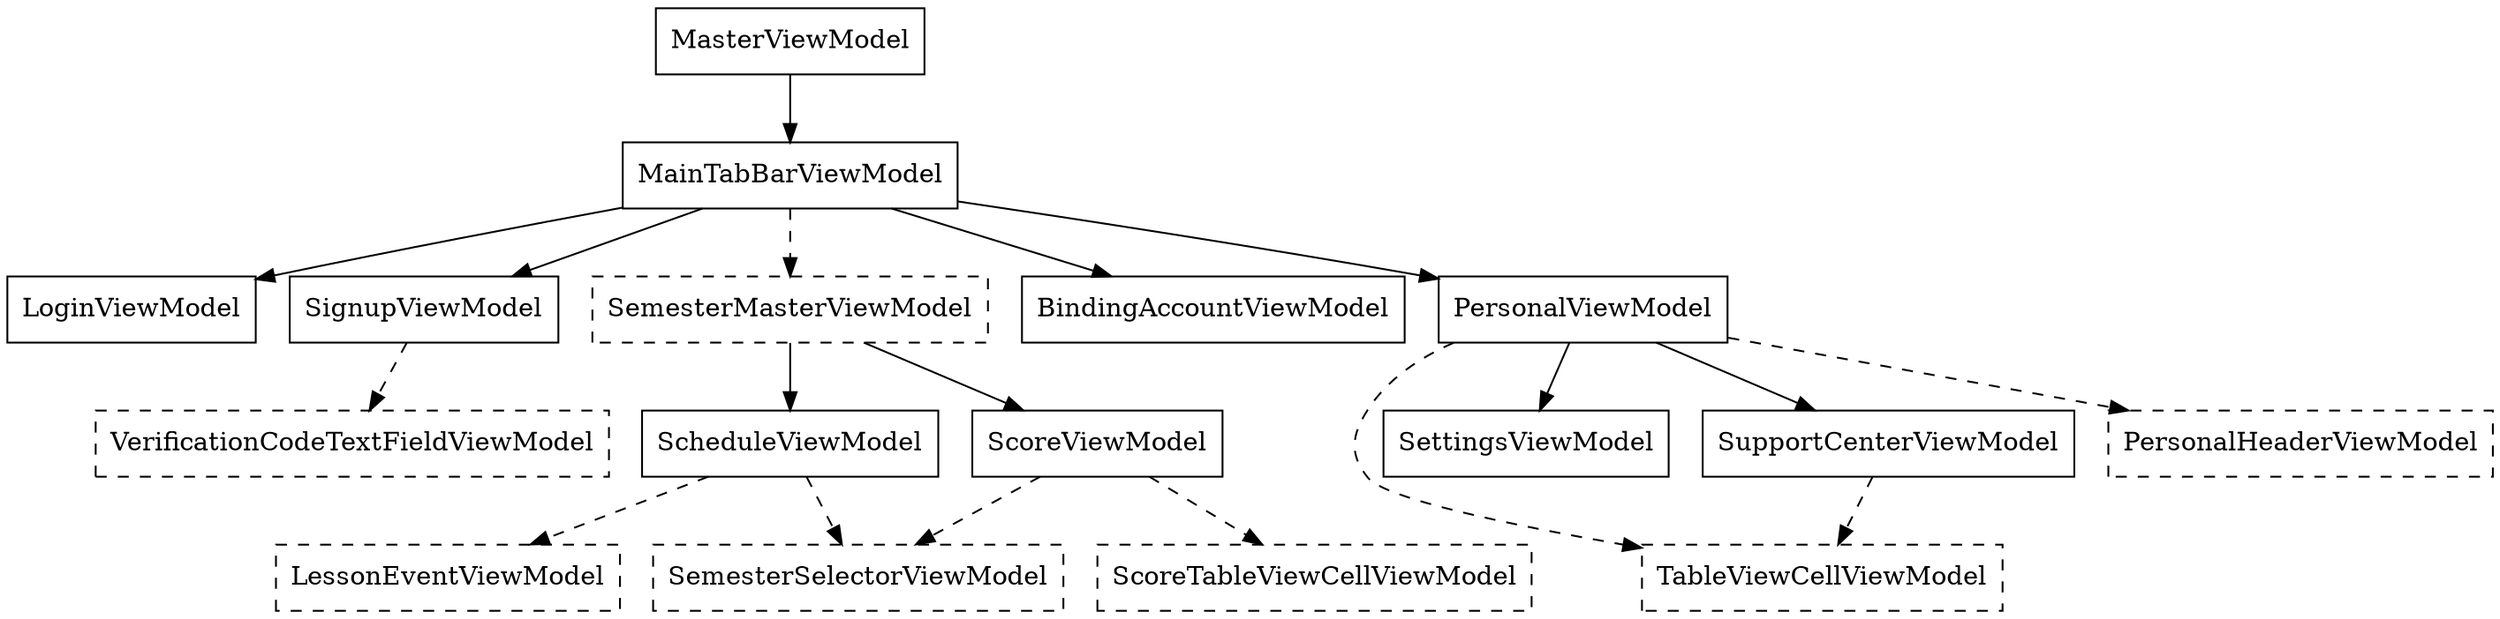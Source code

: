 digraph ViewModel{
	node[shape = record];

	MasterViewModel->MainTabBarViewModel;

	MainTabBarViewModel->LoginViewModel;
	MainTabBarViewModel->SignupViewModel;
	SignupViewModel->VerificationCodeTextFieldViewModel[style = dashed];
	VerificationCodeTextFieldViewModel[style = dashed];
	MainTabBarViewModel->SemesterMasterViewModel[style = dashed];
	MainTabBarViewModel->BindingAccountViewModel;
	MainTabBarViewModel->PersonalViewModel;

	SemesterMasterViewModel[style = dashed];
	SemesterMasterViewModel->ScheduleViewModel;
	SemesterMasterViewModel->ScoreViewModel;

	ScheduleViewModel->LessonEventViewModel[style = dashed];
	ScheduleViewModel->SemesterSelectorViewModel[style = dashed];
	LessonEventViewModel[style = dashed];

	ScoreViewModel->ScoreTableViewCellViewModel[style = dashed];
	ScoreViewModel->SemesterSelectorViewModel[style = dashed];
	ScoreTableViewCellViewModel[style = dashed];

	SemesterSelectorViewModel[style = dashed];

	TableViewCellViewModel[style = dashed];

	PersonalViewModel->SettingsViewModel;
	PersonalViewModel->SupportCenterViewModel;
	PersonalViewModel->PersonalHeaderViewModel[style = dashed];
	PersonalViewModel->TableViewCellViewModel[style = dashed];
	PersonalHeaderViewModel[style = dashed];

	SupportCenterViewModel->TableViewCellViewModel[style = dashed];
}
